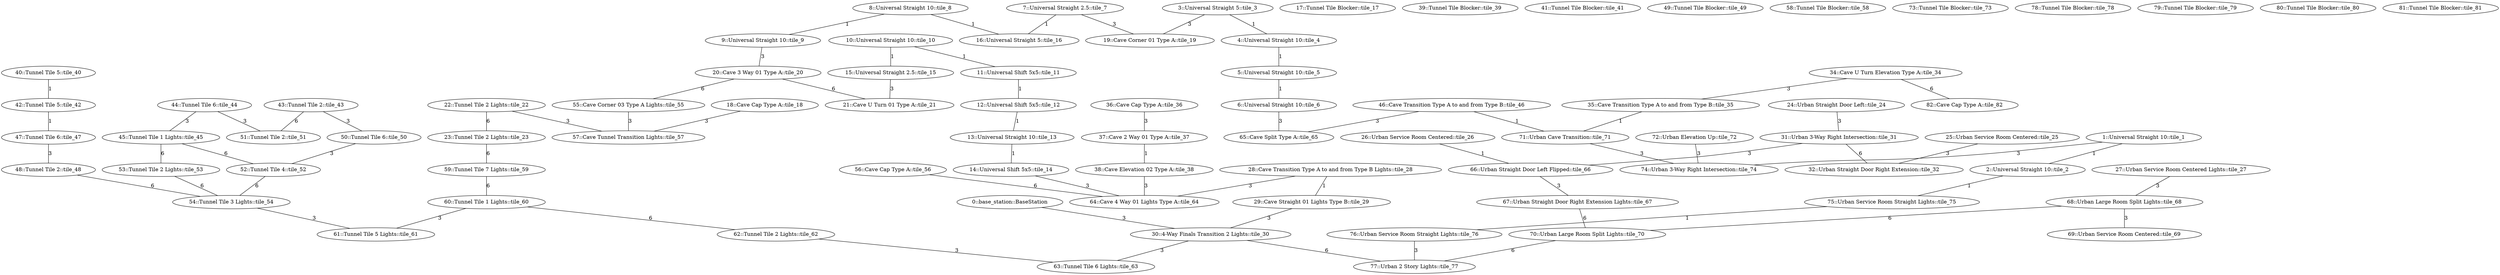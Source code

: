 /* Visibility graph generated by dot_generator */

graph {
  /* ==== Vertices ==== */

  /* Base station / Staging area */
  0   [label="0::base_station::BaseStation"];

  1   [label="1::Universal Straight 10::tile_1"];
  2   [label="2::Universal Straight 10::tile_2"];
  3   [label="3::Universal Straight 5::tile_3"];
  4   [label="4::Universal Straight 10::tile_4"];
  5   [label="5::Universal Straight 10::tile_5"];
  6   [label="6::Universal Straight 10::tile_6"];
  7   [label="7::Universal Straight 2.5::tile_7"];
  8   [label="8::Universal Straight 10::tile_8"];
  9   [label="9::Universal Straight 10::tile_9"];
  10  [label="10::Universal Straight 10::tile_10"];
  11  [label="11::Universal Shift 5x5::tile_11"];
  12  [label="12::Universal Shift 5x5::tile_12"];
  13  [label="13::Universal Straight 10::tile_13"];
  14  [label="14::Universal Shift 5x5::tile_14"];
  15  [label="15::Universal Straight 2.5::tile_15"];
  16  [label="16::Universal Straight 5::tile_16"];
  17  [label="17::Tunnel Tile Blocker::tile_17"];
  18  [label="18::Cave Cap Type A::tile_18"];
  19  [label="19::Cave Corner 01 Type A::tile_19"];
  20  [label="20::Cave 3 Way 01 Type A::tile_20"];
  21  [label="21::Cave U Turn 01 Type A::tile_21"];
  22  [label="22::Tunnel Tile 2 Lights::tile_22"];
  23  [label="23::Tunnel Tile 2 Lights::tile_23"];
  24  [label="24::Urban Straight Door Left::tile_24"];
  25  [label="25::Urban Service Room Centered::tile_25"];
  26  [label="26::Urban Service Room Centered::tile_26"];
  27  [label="27::Urban Service Room Centered Lights::tile_27"];
  28  [label="28::Cave Transition Type A to and from Type B Lights::tile_28"];
  29  [label="29::Cave Straight 01 Lights Type B::tile_29"];
  30  [label="30::4-Way Finals Transition 2 Lights::tile_30"];
  31  [label="31::Urban 3-Way Right Intersection::tile_31"];
  32  [label="32::Urban Straight Door Right Extension::tile_32"];
  34  [label="34::Cave U Turn Elevation Type A::tile_34"];
  35  [label="35::Cave Transition Type A to and from Type B::tile_35"];
  36  [label="36::Cave Cap Type A::tile_36"];
  37  [label="37::Cave 2 Way 01 Type A::tile_37"];
  38  [label="38::Cave Elevation 02 Type A::tile_38"];
  39  [label="39::Tunnel Tile Blocker::tile_39"];
  40  [label="40::Tunnel Tile 5::tile_40"];
  41  [label="41::Tunnel Tile Blocker::tile_41"];
  42  [label="42::Tunnel Tile 5::tile_42"];
  43  [label="43::Tunnel Tile 2::tile_43"];
  44  [label="44::Tunnel Tile 6::tile_44"];
  45  [label="45::Tunnel Tile 1 Lights::tile_45"];
  46  [label="46::Cave Transition Type A to and from Type B::tile_46"];
  47  [label="47::Tunnel Tile 6::tile_47"];
  48  [label="48::Tunnel Tile 2::tile_48"];
  49  [label="49::Tunnel Tile Blocker::tile_49"];
  50  [label="50::Tunnel Tile 6::tile_50"];
  51  [label="51::Tunnel Tile 2::tile_51"];
  52  [label="52::Tunnel Tile 4::tile_52"];
  53  [label="53::Tunnel Tile 2 Lights::tile_53"];
  54  [label="54::Tunnel Tile 3 Lights::tile_54"];
  55  [label="55::Cave Corner 03 Type A Lights::tile_55"];
  56  [label="56::Cave Cap Type A::tile_56"];
  57  [label="57::Cave Tunnel Transition Lights::tile_57"];
  58  [label="58::Tunnel Tile Blocker::tile_58"];
  59  [label="59::Tunnel Tile 7 Lights::tile_59"];
  60  [label="60::Tunnel Tile 1 Lights::tile_60"];
  61  [label="61::Tunnel Tile 5 Lights::tile_61"];
  62  [label="62::Tunnel Tile 2 Lights::tile_62"];
  63  [label="63::Tunnel Tile 6 Lights::tile_63"];
  64  [label="64::Cave 4 Way 01 Lights Type A::tile_64"];
  65  [label="65::Cave Split Type A::tile_65"];
  66  [label="66::Urban Straight Door Left Flipped::tile_66"];
  67  [label="67::Urban Straight Door Right Extension Lights::tile_67"];
  68  [label="68::Urban Large Room Split Lights::tile_68"];
  69  [label="69::Urban Service Room Centered::tile_69"];
  70  [label="70::Urban Large Room Split Lights::tile_70"];
  71  [label="71::Urban Cave Transition::tile_71"];
  72  [label="72::Urban Elevation Up::tile_72"];
  73  [label="73::Tunnel Tile Blocker::tile_73"];
  74  [label="74::Urban 3-Way Right Intersection::tile_74"];
  75  [label="75::Urban Service Room Straight Lights::tile_75"];
  76  [label="76::Urban Service Room Straight Lights::tile_76"];
  77  [label="77::Urban 2 Story Lights::tile_77"];
  78  [label="78::Tunnel Tile Blocker::tile_78"];
  79  [label="79::Tunnel Tile Blocker::tile_79"];
  80  [label="80::Tunnel Tile Blocker::tile_80"];
  81  [label="81::Tunnel Tile Blocker::tile_81"];
  82  [label="82::Cave Cap Type A::tile_82"];

  /* ==== Edges ==== */

  0  -- 30  [label=3];
  1  -- 2   [label=1];
  1  -- 74  [label=3];
  2  -- 75  [label=1];
  3  -- 4   [label=1];
  3  -- 19  [label=3];
  4  -- 5   [label=1];
  5  -- 6   [label=1];
  6  -- 65  [label=3];
  7  -- 16  [label=1];
  7  -- 19  [label=3];
  8  -- 9   [label=1];
  8  -- 16  [label=1];
  9  -- 20  [label=3];
  10 -- 11  [label=1];
  10 -- 15  [label=1];
  11 -- 12  [label=1];
  12 -- 13  [label=1];
  13 -- 14  [label=1];
  14 -- 64  [label=3];
  15 -- 21  [label=3];
  18 -- 57  [label=3];
  20 -- 21  [label=6];
  20 -- 55  [label=6];
  22 -- 23  [label=6];
  22 -- 57  [label=3];
  23 -- 59  [label=6];
  24 -- 31  [label=3];
  25 -- 32  [label=3];
  26 -- 66  [label=1];
  27 -- 68  [label=3];
  28 -- 29  [label=1];
  28 -- 64  [label=3];
  29 -- 30  [label=3];
  30 -- 63  [label=3];
  30 -- 77  [label=6];
  31 -- 32  [label=6];
  31 -- 66  [label=3];
  34 -- 35  [label=3];
  34 -- 82  [label=6];
  35 -- 71  [label=1];
  36 -- 37  [label=3];
  37 -- 38  [label=1];
  38 -- 64  [label=3];
  40 -- 42  [label=1];
  42 -- 47  [label=1];
  43 -- 50  [label=3];
  43 -- 51  [label=6];
  44 -- 45  [label=3];
  44 -- 51  [label=3];
  45 -- 52  [label=6];
  45 -- 53  [label=6];
  46 -- 65  [label=3];
  46 -- 71  [label=1];
  47 -- 48  [label=3];
  48 -- 54  [label=6];
  50 -- 52  [label=3];
  52 -- 54  [label=6];
  53 -- 54  [label=6];
  54 -- 61  [label=3];
  55 -- 57  [label=3];
  56 -- 64  [label=6];
  59 -- 60  [label=6];
  60 -- 61  [label=3];
  60 -- 62  [label=6];
  62 -- 63  [label=3];
  66 -- 67  [label=3];
  67 -- 70  [label=6];
  68 -- 69  [label=3];
  68 -- 70  [label=6];
  70 -- 77  [label=6];
  71 -- 74  [label=3];
  72 -- 74  [label=3];
  75 -- 76  [label=1];
  76 -- 77  [label=3];
}
